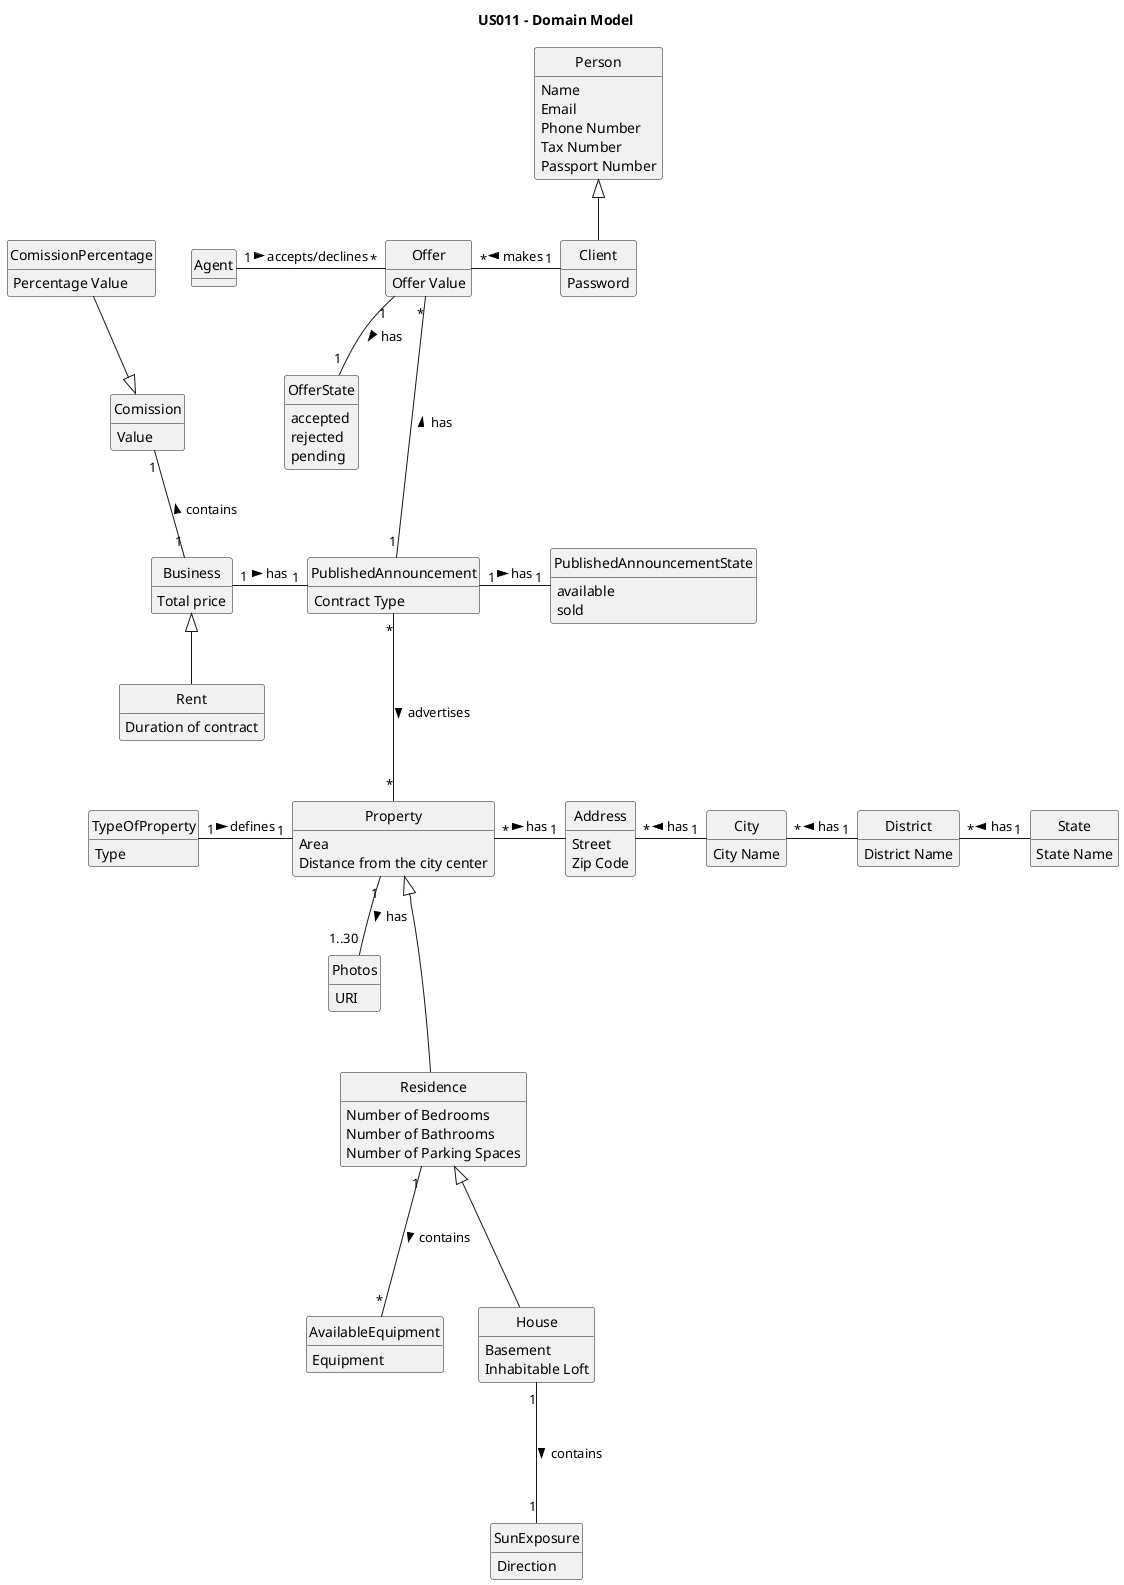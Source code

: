 @startuml

title US011 - Domain Model

skinparam groupInheritance 2
skinparam monochrome true
skinparam packageStyle rectangle
skinparam shadowing false
skinparam classAttributeIconSize 0
hide circle
hide methods

class PublishedAnnouncement {
    Contract Type
}

class Agent {

}

class Person{
Name
Email
Phone Number
Tax Number
Passport Number
}


class Client{
Password
}

class Address {
Street
Zip Code
}

enum OfferState{
    accepted
    rejected
    pending
}

enum PublishedAnnouncementState{
    available
    sold
}

class AvailableEquipment {
Equipment
}


class Business {
Total price
}


class City {
City Name
}

class Comission {
Value
}
'/

class ComissionPercentage {
Percentage Value
}
'/


class District {
District Name
}


class House {
Basement
Inhabitable Loft
}


class Photos {
URI
}

class Property {
Area
Distance from the city center
}


class Rent {
Duration of contract
}


class Residence {
Number of Bedrooms
Number of Bathrooms
Number of Parking Spaces
}


class State {
State Name
}

class SunExposure {
Direction
}

class TypeOfProperty {
Type
}
class Offer{
    Offer Value
}


Business <|-- Rent

Comission "1" -- "1" Business : contains <
ComissionPercentage  --|> Comission

House "1" --- "1" SunExposure : contains >

Property <|--- Residence
Property "*" -right- "1" Address : has >
PublishedAnnouncement "1" -left- "1" Business : has <
Property "1" -- "1..30" Photos : has >
PublishedAnnouncement "*" --- "*" Property: advertises >


Residence "1" --- "*" AvailableEquipment : contains >
Residence <|--- House

District "1" -left- "*" City : has >
State "1" -left- "*" District : has >
City "1" -left- "*" Address : has >

TypeOfProperty "1" -right- "1" Property : defines >
Person <|-- Client

Offer "1" -- "1" OfferState : has >

PublishedAnnouncement "1" -right- "1" PublishedAnnouncementState : has >

Client "1" -left "*" Offer : makes >
Agent "1" -right "*" Offer : accepts/declines > 
PublishedAnnouncement "1"  -up-- "*" Offer : has >
@enduml